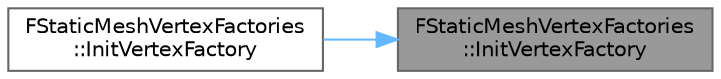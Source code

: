 digraph "FStaticMeshVertexFactories::InitVertexFactory"
{
 // INTERACTIVE_SVG=YES
 // LATEX_PDF_SIZE
  bgcolor="transparent";
  edge [fontname=Helvetica,fontsize=10,labelfontname=Helvetica,labelfontsize=10];
  node [fontname=Helvetica,fontsize=10,shape=box,height=0.2,width=0.4];
  rankdir="RL";
  Node1 [id="Node000001",label="FStaticMeshVertexFactories\l::InitVertexFactory",height=0.2,width=0.4,color="gray40", fillcolor="grey60", style="filled", fontcolor="black",tooltip="Initializes a vertex factory for rendering this static mesh."];
  Node1 -> Node2 [id="edge1_Node000001_Node000002",dir="back",color="steelblue1",style="solid",tooltip=" "];
  Node2 [id="Node000002",label="FStaticMeshVertexFactories\l::InitVertexFactory",height=0.2,width=0.4,color="grey40", fillcolor="white", style="filled",URL="$d4/de3/structFStaticMeshVertexFactories.html#ab5f09478ff40d5236f1856656ec20149",tooltip=" "];
}
